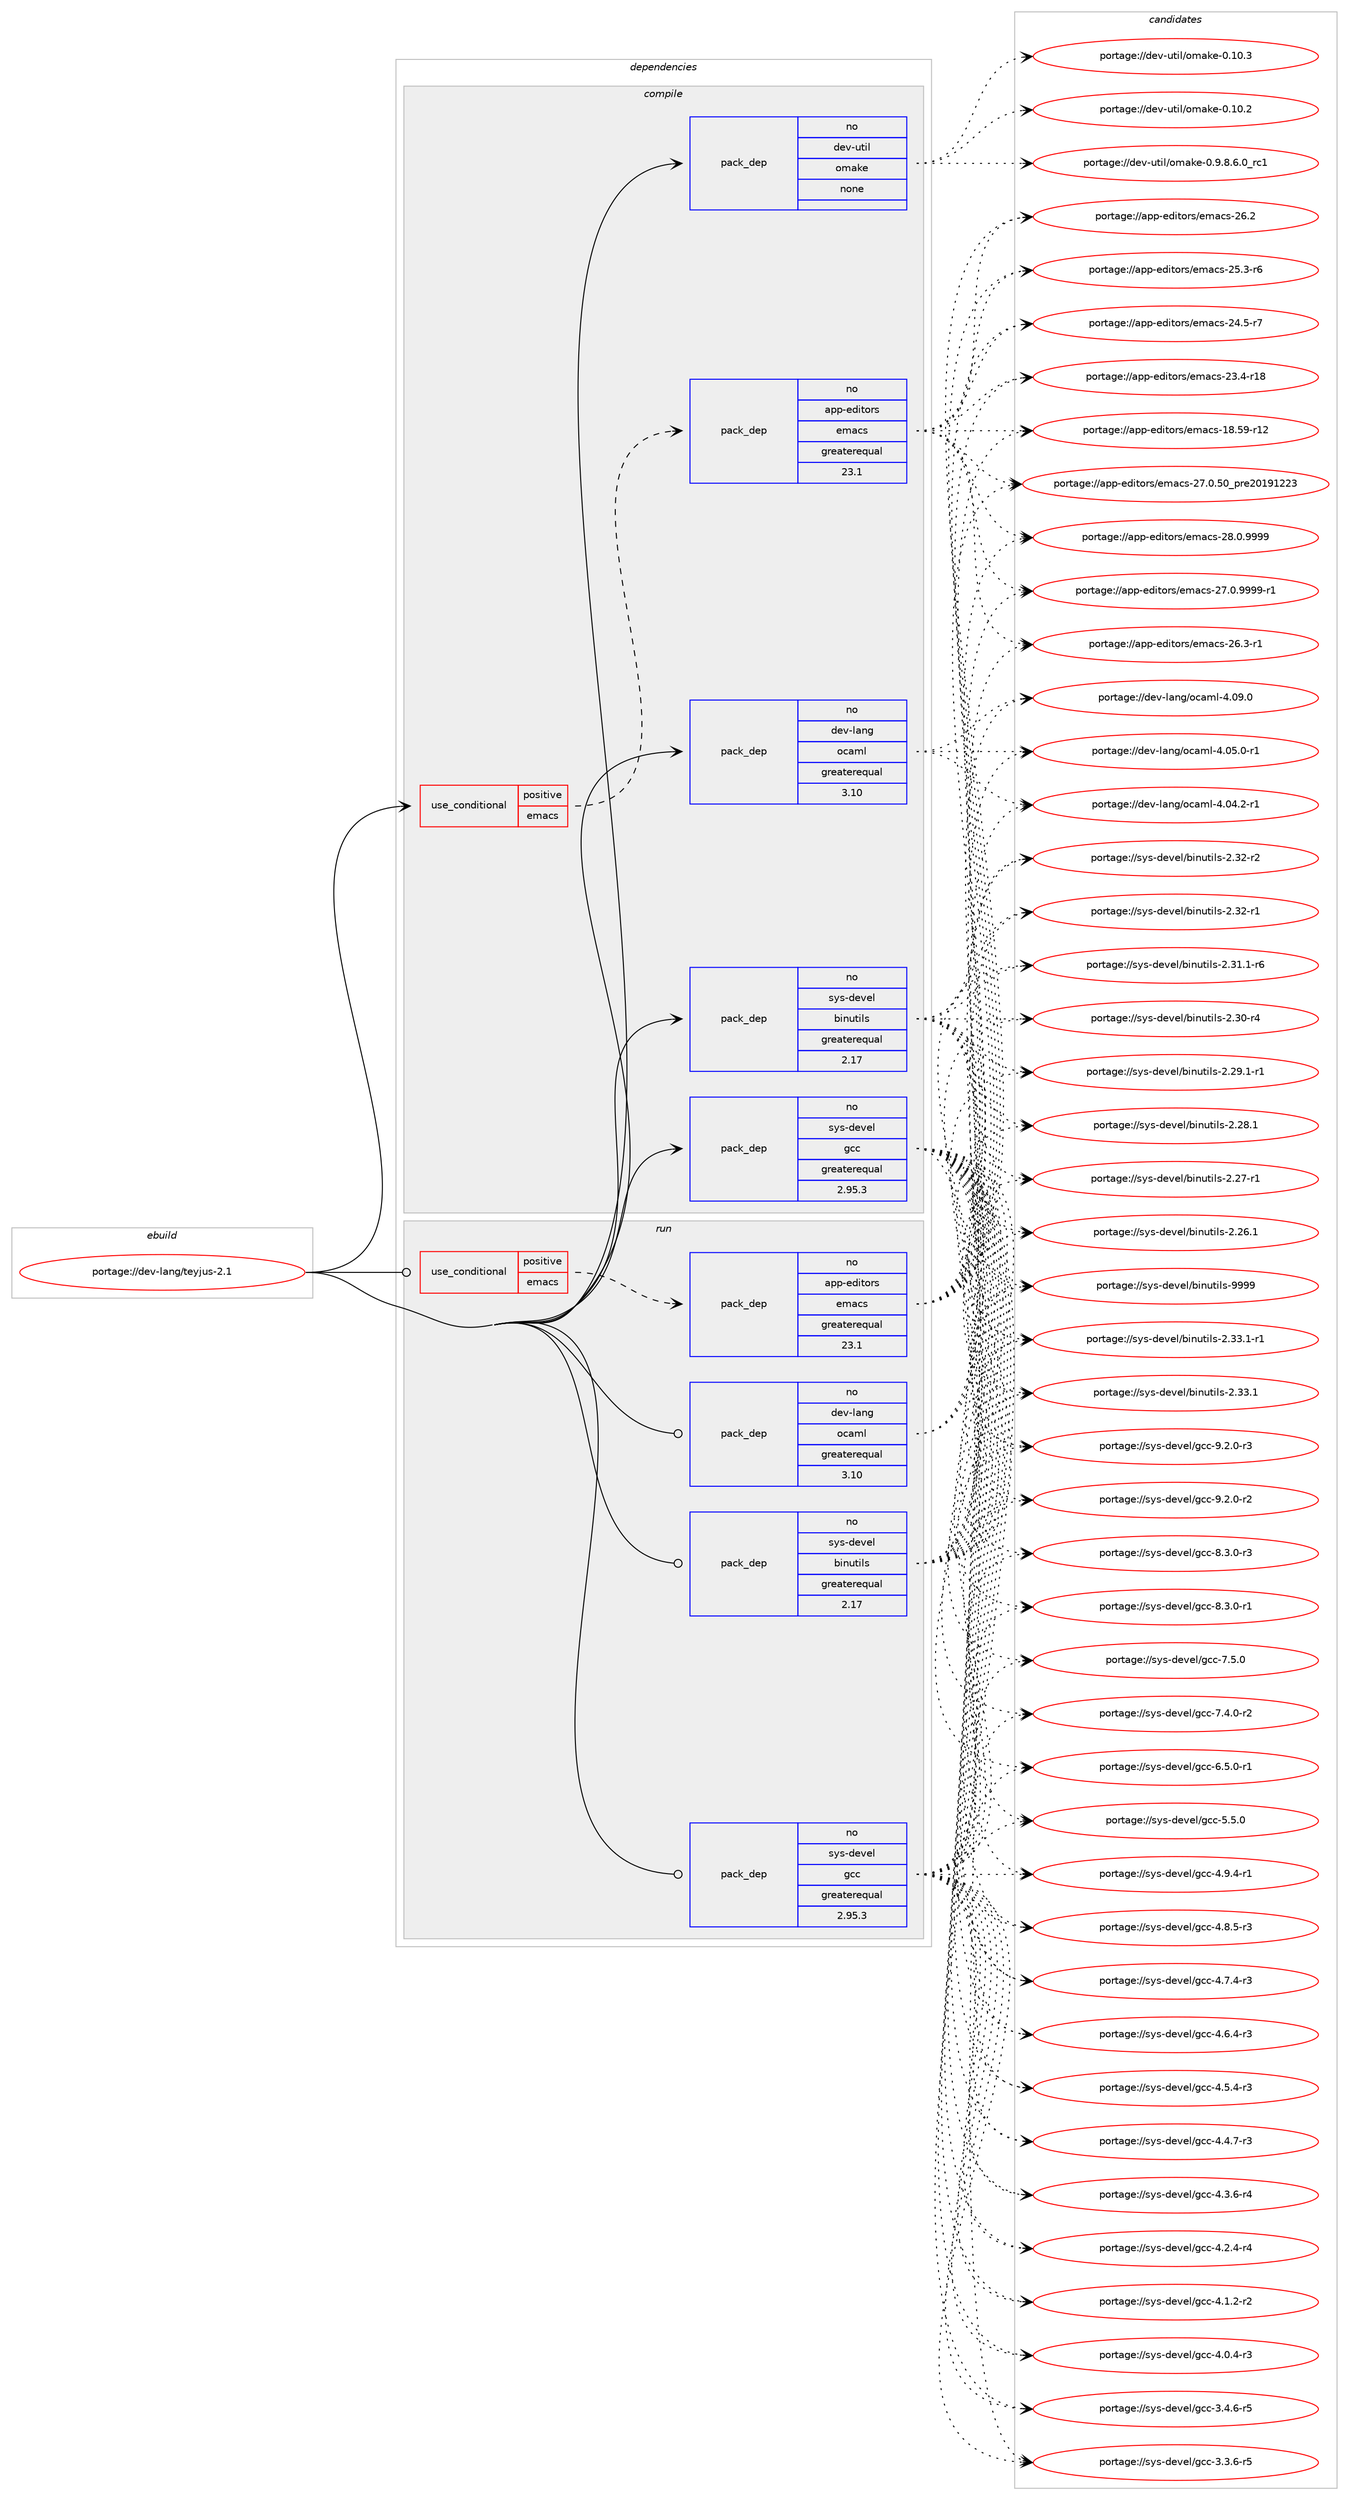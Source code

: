 digraph prolog {

# *************
# Graph options
# *************

newrank=true;
concentrate=true;
compound=true;
graph [rankdir=LR,fontname=Helvetica,fontsize=10,ranksep=1.5];#, ranksep=2.5, nodesep=0.2];
edge  [arrowhead=vee];
node  [fontname=Helvetica,fontsize=10];

# **********
# The ebuild
# **********

subgraph cluster_leftcol {
color=gray;
label=<<i>ebuild</i>>;
id [label="portage://dev-lang/teyjus-2.1", color=red, width=4, href="../dev-lang/teyjus-2.1.svg"];
}

# ****************
# The dependencies
# ****************

subgraph cluster_midcol {
color=gray;
label=<<i>dependencies</i>>;
subgraph cluster_compile {
fillcolor="#eeeeee";
style=filled;
label=<<i>compile</i>>;
subgraph cond126586 {
dependency517551 [label=<<TABLE BORDER="0" CELLBORDER="1" CELLSPACING="0" CELLPADDING="4"><TR><TD ROWSPAN="3" CELLPADDING="10">use_conditional</TD></TR><TR><TD>positive</TD></TR><TR><TD>emacs</TD></TR></TABLE>>, shape=none, color=red];
subgraph pack385565 {
dependency517552 [label=<<TABLE BORDER="0" CELLBORDER="1" CELLSPACING="0" CELLPADDING="4" WIDTH="220"><TR><TD ROWSPAN="6" CELLPADDING="30">pack_dep</TD></TR><TR><TD WIDTH="110">no</TD></TR><TR><TD>app-editors</TD></TR><TR><TD>emacs</TD></TR><TR><TD>greaterequal</TD></TR><TR><TD>23.1</TD></TR></TABLE>>, shape=none, color=blue];
}
dependency517551:e -> dependency517552:w [weight=20,style="dashed",arrowhead="vee"];
}
id:e -> dependency517551:w [weight=20,style="solid",arrowhead="vee"];
subgraph pack385566 {
dependency517553 [label=<<TABLE BORDER="0" CELLBORDER="1" CELLSPACING="0" CELLPADDING="4" WIDTH="220"><TR><TD ROWSPAN="6" CELLPADDING="30">pack_dep</TD></TR><TR><TD WIDTH="110">no</TD></TR><TR><TD>dev-lang</TD></TR><TR><TD>ocaml</TD></TR><TR><TD>greaterequal</TD></TR><TR><TD>3.10</TD></TR></TABLE>>, shape=none, color=blue];
}
id:e -> dependency517553:w [weight=20,style="solid",arrowhead="vee"];
subgraph pack385567 {
dependency517554 [label=<<TABLE BORDER="0" CELLBORDER="1" CELLSPACING="0" CELLPADDING="4" WIDTH="220"><TR><TD ROWSPAN="6" CELLPADDING="30">pack_dep</TD></TR><TR><TD WIDTH="110">no</TD></TR><TR><TD>dev-util</TD></TR><TR><TD>omake</TD></TR><TR><TD>none</TD></TR><TR><TD></TD></TR></TABLE>>, shape=none, color=blue];
}
id:e -> dependency517554:w [weight=20,style="solid",arrowhead="vee"];
subgraph pack385568 {
dependency517555 [label=<<TABLE BORDER="0" CELLBORDER="1" CELLSPACING="0" CELLPADDING="4" WIDTH="220"><TR><TD ROWSPAN="6" CELLPADDING="30">pack_dep</TD></TR><TR><TD WIDTH="110">no</TD></TR><TR><TD>sys-devel</TD></TR><TR><TD>binutils</TD></TR><TR><TD>greaterequal</TD></TR><TR><TD>2.17</TD></TR></TABLE>>, shape=none, color=blue];
}
id:e -> dependency517555:w [weight=20,style="solid",arrowhead="vee"];
subgraph pack385569 {
dependency517556 [label=<<TABLE BORDER="0" CELLBORDER="1" CELLSPACING="0" CELLPADDING="4" WIDTH="220"><TR><TD ROWSPAN="6" CELLPADDING="30">pack_dep</TD></TR><TR><TD WIDTH="110">no</TD></TR><TR><TD>sys-devel</TD></TR><TR><TD>gcc</TD></TR><TR><TD>greaterequal</TD></TR><TR><TD>2.95.3</TD></TR></TABLE>>, shape=none, color=blue];
}
id:e -> dependency517556:w [weight=20,style="solid",arrowhead="vee"];
}
subgraph cluster_compileandrun {
fillcolor="#eeeeee";
style=filled;
label=<<i>compile and run</i>>;
}
subgraph cluster_run {
fillcolor="#eeeeee";
style=filled;
label=<<i>run</i>>;
subgraph cond126587 {
dependency517557 [label=<<TABLE BORDER="0" CELLBORDER="1" CELLSPACING="0" CELLPADDING="4"><TR><TD ROWSPAN="3" CELLPADDING="10">use_conditional</TD></TR><TR><TD>positive</TD></TR><TR><TD>emacs</TD></TR></TABLE>>, shape=none, color=red];
subgraph pack385570 {
dependency517558 [label=<<TABLE BORDER="0" CELLBORDER="1" CELLSPACING="0" CELLPADDING="4" WIDTH="220"><TR><TD ROWSPAN="6" CELLPADDING="30">pack_dep</TD></TR><TR><TD WIDTH="110">no</TD></TR><TR><TD>app-editors</TD></TR><TR><TD>emacs</TD></TR><TR><TD>greaterequal</TD></TR><TR><TD>23.1</TD></TR></TABLE>>, shape=none, color=blue];
}
dependency517557:e -> dependency517558:w [weight=20,style="dashed",arrowhead="vee"];
}
id:e -> dependency517557:w [weight=20,style="solid",arrowhead="odot"];
subgraph pack385571 {
dependency517559 [label=<<TABLE BORDER="0" CELLBORDER="1" CELLSPACING="0" CELLPADDING="4" WIDTH="220"><TR><TD ROWSPAN="6" CELLPADDING="30">pack_dep</TD></TR><TR><TD WIDTH="110">no</TD></TR><TR><TD>dev-lang</TD></TR><TR><TD>ocaml</TD></TR><TR><TD>greaterequal</TD></TR><TR><TD>3.10</TD></TR></TABLE>>, shape=none, color=blue];
}
id:e -> dependency517559:w [weight=20,style="solid",arrowhead="odot"];
subgraph pack385572 {
dependency517560 [label=<<TABLE BORDER="0" CELLBORDER="1" CELLSPACING="0" CELLPADDING="4" WIDTH="220"><TR><TD ROWSPAN="6" CELLPADDING="30">pack_dep</TD></TR><TR><TD WIDTH="110">no</TD></TR><TR><TD>sys-devel</TD></TR><TR><TD>binutils</TD></TR><TR><TD>greaterequal</TD></TR><TR><TD>2.17</TD></TR></TABLE>>, shape=none, color=blue];
}
id:e -> dependency517560:w [weight=20,style="solid",arrowhead="odot"];
subgraph pack385573 {
dependency517561 [label=<<TABLE BORDER="0" CELLBORDER="1" CELLSPACING="0" CELLPADDING="4" WIDTH="220"><TR><TD ROWSPAN="6" CELLPADDING="30">pack_dep</TD></TR><TR><TD WIDTH="110">no</TD></TR><TR><TD>sys-devel</TD></TR><TR><TD>gcc</TD></TR><TR><TD>greaterequal</TD></TR><TR><TD>2.95.3</TD></TR></TABLE>>, shape=none, color=blue];
}
id:e -> dependency517561:w [weight=20,style="solid",arrowhead="odot"];
}
}

# **************
# The candidates
# **************

subgraph cluster_choices {
rank=same;
color=gray;
label=<<i>candidates</i>>;

subgraph choice385565 {
color=black;
nodesep=1;
choice971121124510110010511611111411547101109979911545505646484657575757 [label="portage://app-editors/emacs-28.0.9999", color=red, width=4,href="../app-editors/emacs-28.0.9999.svg"];
choice9711211245101100105116111114115471011099799115455055464846575757574511449 [label="portage://app-editors/emacs-27.0.9999-r1", color=red, width=4,href="../app-editors/emacs-27.0.9999-r1.svg"];
choice97112112451011001051161111141154710110997991154550554648465348951121141015048495749505051 [label="portage://app-editors/emacs-27.0.50_pre20191223", color=red, width=4,href="../app-editors/emacs-27.0.50_pre20191223.svg"];
choice971121124510110010511611111411547101109979911545505446514511449 [label="portage://app-editors/emacs-26.3-r1", color=red, width=4,href="../app-editors/emacs-26.3-r1.svg"];
choice97112112451011001051161111141154710110997991154550544650 [label="portage://app-editors/emacs-26.2", color=red, width=4,href="../app-editors/emacs-26.2.svg"];
choice971121124510110010511611111411547101109979911545505346514511454 [label="portage://app-editors/emacs-25.3-r6", color=red, width=4,href="../app-editors/emacs-25.3-r6.svg"];
choice971121124510110010511611111411547101109979911545505246534511455 [label="portage://app-editors/emacs-24.5-r7", color=red, width=4,href="../app-editors/emacs-24.5-r7.svg"];
choice97112112451011001051161111141154710110997991154550514652451144956 [label="portage://app-editors/emacs-23.4-r18", color=red, width=4,href="../app-editors/emacs-23.4-r18.svg"];
choice9711211245101100105116111114115471011099799115454956465357451144950 [label="portage://app-editors/emacs-18.59-r12", color=red, width=4,href="../app-editors/emacs-18.59-r12.svg"];
dependency517552:e -> choice971121124510110010511611111411547101109979911545505646484657575757:w [style=dotted,weight="100"];
dependency517552:e -> choice9711211245101100105116111114115471011099799115455055464846575757574511449:w [style=dotted,weight="100"];
dependency517552:e -> choice97112112451011001051161111141154710110997991154550554648465348951121141015048495749505051:w [style=dotted,weight="100"];
dependency517552:e -> choice971121124510110010511611111411547101109979911545505446514511449:w [style=dotted,weight="100"];
dependency517552:e -> choice97112112451011001051161111141154710110997991154550544650:w [style=dotted,weight="100"];
dependency517552:e -> choice971121124510110010511611111411547101109979911545505346514511454:w [style=dotted,weight="100"];
dependency517552:e -> choice971121124510110010511611111411547101109979911545505246534511455:w [style=dotted,weight="100"];
dependency517552:e -> choice97112112451011001051161111141154710110997991154550514652451144956:w [style=dotted,weight="100"];
dependency517552:e -> choice9711211245101100105116111114115471011099799115454956465357451144950:w [style=dotted,weight="100"];
}
subgraph choice385566 {
color=black;
nodesep=1;
choice100101118451089711010347111999710910845524648574648 [label="portage://dev-lang/ocaml-4.09.0", color=red, width=4,href="../dev-lang/ocaml-4.09.0.svg"];
choice1001011184510897110103471119997109108455246485346484511449 [label="portage://dev-lang/ocaml-4.05.0-r1", color=red, width=4,href="../dev-lang/ocaml-4.05.0-r1.svg"];
choice1001011184510897110103471119997109108455246485246504511449 [label="portage://dev-lang/ocaml-4.04.2-r1", color=red, width=4,href="../dev-lang/ocaml-4.04.2-r1.svg"];
dependency517553:e -> choice100101118451089711010347111999710910845524648574648:w [style=dotted,weight="100"];
dependency517553:e -> choice1001011184510897110103471119997109108455246485346484511449:w [style=dotted,weight="100"];
dependency517553:e -> choice1001011184510897110103471119997109108455246485246504511449:w [style=dotted,weight="100"];
}
subgraph choice385567 {
color=black;
nodesep=1;
choice10010111845117116105108471111099710710145484657465646544648951149949 [label="portage://dev-util/omake-0.9.8.6.0_rc1", color=red, width=4,href="../dev-util/omake-0.9.8.6.0_rc1.svg"];
choice10010111845117116105108471111099710710145484649484651 [label="portage://dev-util/omake-0.10.3", color=red, width=4,href="../dev-util/omake-0.10.3.svg"];
choice10010111845117116105108471111099710710145484649484650 [label="portage://dev-util/omake-0.10.2", color=red, width=4,href="../dev-util/omake-0.10.2.svg"];
dependency517554:e -> choice10010111845117116105108471111099710710145484657465646544648951149949:w [style=dotted,weight="100"];
dependency517554:e -> choice10010111845117116105108471111099710710145484649484651:w [style=dotted,weight="100"];
dependency517554:e -> choice10010111845117116105108471111099710710145484649484650:w [style=dotted,weight="100"];
}
subgraph choice385568 {
color=black;
nodesep=1;
choice1151211154510010111810110847981051101171161051081154557575757 [label="portage://sys-devel/binutils-9999", color=red, width=4,href="../sys-devel/binutils-9999.svg"];
choice115121115451001011181011084798105110117116105108115455046515146494511449 [label="portage://sys-devel/binutils-2.33.1-r1", color=red, width=4,href="../sys-devel/binutils-2.33.1-r1.svg"];
choice11512111545100101118101108479810511011711610510811545504651514649 [label="portage://sys-devel/binutils-2.33.1", color=red, width=4,href="../sys-devel/binutils-2.33.1.svg"];
choice11512111545100101118101108479810511011711610510811545504651504511450 [label="portage://sys-devel/binutils-2.32-r2", color=red, width=4,href="../sys-devel/binutils-2.32-r2.svg"];
choice11512111545100101118101108479810511011711610510811545504651504511449 [label="portage://sys-devel/binutils-2.32-r1", color=red, width=4,href="../sys-devel/binutils-2.32-r1.svg"];
choice115121115451001011181011084798105110117116105108115455046514946494511454 [label="portage://sys-devel/binutils-2.31.1-r6", color=red, width=4,href="../sys-devel/binutils-2.31.1-r6.svg"];
choice11512111545100101118101108479810511011711610510811545504651484511452 [label="portage://sys-devel/binutils-2.30-r4", color=red, width=4,href="../sys-devel/binutils-2.30-r4.svg"];
choice115121115451001011181011084798105110117116105108115455046505746494511449 [label="portage://sys-devel/binutils-2.29.1-r1", color=red, width=4,href="../sys-devel/binutils-2.29.1-r1.svg"];
choice11512111545100101118101108479810511011711610510811545504650564649 [label="portage://sys-devel/binutils-2.28.1", color=red, width=4,href="../sys-devel/binutils-2.28.1.svg"];
choice11512111545100101118101108479810511011711610510811545504650554511449 [label="portage://sys-devel/binutils-2.27-r1", color=red, width=4,href="../sys-devel/binutils-2.27-r1.svg"];
choice11512111545100101118101108479810511011711610510811545504650544649 [label="portage://sys-devel/binutils-2.26.1", color=red, width=4,href="../sys-devel/binutils-2.26.1.svg"];
dependency517555:e -> choice1151211154510010111810110847981051101171161051081154557575757:w [style=dotted,weight="100"];
dependency517555:e -> choice115121115451001011181011084798105110117116105108115455046515146494511449:w [style=dotted,weight="100"];
dependency517555:e -> choice11512111545100101118101108479810511011711610510811545504651514649:w [style=dotted,weight="100"];
dependency517555:e -> choice11512111545100101118101108479810511011711610510811545504651504511450:w [style=dotted,weight="100"];
dependency517555:e -> choice11512111545100101118101108479810511011711610510811545504651504511449:w [style=dotted,weight="100"];
dependency517555:e -> choice115121115451001011181011084798105110117116105108115455046514946494511454:w [style=dotted,weight="100"];
dependency517555:e -> choice11512111545100101118101108479810511011711610510811545504651484511452:w [style=dotted,weight="100"];
dependency517555:e -> choice115121115451001011181011084798105110117116105108115455046505746494511449:w [style=dotted,weight="100"];
dependency517555:e -> choice11512111545100101118101108479810511011711610510811545504650564649:w [style=dotted,weight="100"];
dependency517555:e -> choice11512111545100101118101108479810511011711610510811545504650554511449:w [style=dotted,weight="100"];
dependency517555:e -> choice11512111545100101118101108479810511011711610510811545504650544649:w [style=dotted,weight="100"];
}
subgraph choice385569 {
color=black;
nodesep=1;
choice115121115451001011181011084710399994557465046484511451 [label="portage://sys-devel/gcc-9.2.0-r3", color=red, width=4,href="../sys-devel/gcc-9.2.0-r3.svg"];
choice115121115451001011181011084710399994557465046484511450 [label="portage://sys-devel/gcc-9.2.0-r2", color=red, width=4,href="../sys-devel/gcc-9.2.0-r2.svg"];
choice115121115451001011181011084710399994556465146484511451 [label="portage://sys-devel/gcc-8.3.0-r3", color=red, width=4,href="../sys-devel/gcc-8.3.0-r3.svg"];
choice115121115451001011181011084710399994556465146484511449 [label="portage://sys-devel/gcc-8.3.0-r1", color=red, width=4,href="../sys-devel/gcc-8.3.0-r1.svg"];
choice11512111545100101118101108471039999455546534648 [label="portage://sys-devel/gcc-7.5.0", color=red, width=4,href="../sys-devel/gcc-7.5.0.svg"];
choice115121115451001011181011084710399994555465246484511450 [label="portage://sys-devel/gcc-7.4.0-r2", color=red, width=4,href="../sys-devel/gcc-7.4.0-r2.svg"];
choice115121115451001011181011084710399994554465346484511449 [label="portage://sys-devel/gcc-6.5.0-r1", color=red, width=4,href="../sys-devel/gcc-6.5.0-r1.svg"];
choice11512111545100101118101108471039999455346534648 [label="portage://sys-devel/gcc-5.5.0", color=red, width=4,href="../sys-devel/gcc-5.5.0.svg"];
choice115121115451001011181011084710399994552465746524511449 [label="portage://sys-devel/gcc-4.9.4-r1", color=red, width=4,href="../sys-devel/gcc-4.9.4-r1.svg"];
choice115121115451001011181011084710399994552465646534511451 [label="portage://sys-devel/gcc-4.8.5-r3", color=red, width=4,href="../sys-devel/gcc-4.8.5-r3.svg"];
choice115121115451001011181011084710399994552465546524511451 [label="portage://sys-devel/gcc-4.7.4-r3", color=red, width=4,href="../sys-devel/gcc-4.7.4-r3.svg"];
choice115121115451001011181011084710399994552465446524511451 [label="portage://sys-devel/gcc-4.6.4-r3", color=red, width=4,href="../sys-devel/gcc-4.6.4-r3.svg"];
choice115121115451001011181011084710399994552465346524511451 [label="portage://sys-devel/gcc-4.5.4-r3", color=red, width=4,href="../sys-devel/gcc-4.5.4-r3.svg"];
choice115121115451001011181011084710399994552465246554511451 [label="portage://sys-devel/gcc-4.4.7-r3", color=red, width=4,href="../sys-devel/gcc-4.4.7-r3.svg"];
choice115121115451001011181011084710399994552465146544511452 [label="portage://sys-devel/gcc-4.3.6-r4", color=red, width=4,href="../sys-devel/gcc-4.3.6-r4.svg"];
choice115121115451001011181011084710399994552465046524511452 [label="portage://sys-devel/gcc-4.2.4-r4", color=red, width=4,href="../sys-devel/gcc-4.2.4-r4.svg"];
choice115121115451001011181011084710399994552464946504511450 [label="portage://sys-devel/gcc-4.1.2-r2", color=red, width=4,href="../sys-devel/gcc-4.1.2-r2.svg"];
choice115121115451001011181011084710399994552464846524511451 [label="portage://sys-devel/gcc-4.0.4-r3", color=red, width=4,href="../sys-devel/gcc-4.0.4-r3.svg"];
choice115121115451001011181011084710399994551465246544511453 [label="portage://sys-devel/gcc-3.4.6-r5", color=red, width=4,href="../sys-devel/gcc-3.4.6-r5.svg"];
choice115121115451001011181011084710399994551465146544511453 [label="portage://sys-devel/gcc-3.3.6-r5", color=red, width=4,href="../sys-devel/gcc-3.3.6-r5.svg"];
dependency517556:e -> choice115121115451001011181011084710399994557465046484511451:w [style=dotted,weight="100"];
dependency517556:e -> choice115121115451001011181011084710399994557465046484511450:w [style=dotted,weight="100"];
dependency517556:e -> choice115121115451001011181011084710399994556465146484511451:w [style=dotted,weight="100"];
dependency517556:e -> choice115121115451001011181011084710399994556465146484511449:w [style=dotted,weight="100"];
dependency517556:e -> choice11512111545100101118101108471039999455546534648:w [style=dotted,weight="100"];
dependency517556:e -> choice115121115451001011181011084710399994555465246484511450:w [style=dotted,weight="100"];
dependency517556:e -> choice115121115451001011181011084710399994554465346484511449:w [style=dotted,weight="100"];
dependency517556:e -> choice11512111545100101118101108471039999455346534648:w [style=dotted,weight="100"];
dependency517556:e -> choice115121115451001011181011084710399994552465746524511449:w [style=dotted,weight="100"];
dependency517556:e -> choice115121115451001011181011084710399994552465646534511451:w [style=dotted,weight="100"];
dependency517556:e -> choice115121115451001011181011084710399994552465546524511451:w [style=dotted,weight="100"];
dependency517556:e -> choice115121115451001011181011084710399994552465446524511451:w [style=dotted,weight="100"];
dependency517556:e -> choice115121115451001011181011084710399994552465346524511451:w [style=dotted,weight="100"];
dependency517556:e -> choice115121115451001011181011084710399994552465246554511451:w [style=dotted,weight="100"];
dependency517556:e -> choice115121115451001011181011084710399994552465146544511452:w [style=dotted,weight="100"];
dependency517556:e -> choice115121115451001011181011084710399994552465046524511452:w [style=dotted,weight="100"];
dependency517556:e -> choice115121115451001011181011084710399994552464946504511450:w [style=dotted,weight="100"];
dependency517556:e -> choice115121115451001011181011084710399994552464846524511451:w [style=dotted,weight="100"];
dependency517556:e -> choice115121115451001011181011084710399994551465246544511453:w [style=dotted,weight="100"];
dependency517556:e -> choice115121115451001011181011084710399994551465146544511453:w [style=dotted,weight="100"];
}
subgraph choice385570 {
color=black;
nodesep=1;
choice971121124510110010511611111411547101109979911545505646484657575757 [label="portage://app-editors/emacs-28.0.9999", color=red, width=4,href="../app-editors/emacs-28.0.9999.svg"];
choice9711211245101100105116111114115471011099799115455055464846575757574511449 [label="portage://app-editors/emacs-27.0.9999-r1", color=red, width=4,href="../app-editors/emacs-27.0.9999-r1.svg"];
choice97112112451011001051161111141154710110997991154550554648465348951121141015048495749505051 [label="portage://app-editors/emacs-27.0.50_pre20191223", color=red, width=4,href="../app-editors/emacs-27.0.50_pre20191223.svg"];
choice971121124510110010511611111411547101109979911545505446514511449 [label="portage://app-editors/emacs-26.3-r1", color=red, width=4,href="../app-editors/emacs-26.3-r1.svg"];
choice97112112451011001051161111141154710110997991154550544650 [label="portage://app-editors/emacs-26.2", color=red, width=4,href="../app-editors/emacs-26.2.svg"];
choice971121124510110010511611111411547101109979911545505346514511454 [label="portage://app-editors/emacs-25.3-r6", color=red, width=4,href="../app-editors/emacs-25.3-r6.svg"];
choice971121124510110010511611111411547101109979911545505246534511455 [label="portage://app-editors/emacs-24.5-r7", color=red, width=4,href="../app-editors/emacs-24.5-r7.svg"];
choice97112112451011001051161111141154710110997991154550514652451144956 [label="portage://app-editors/emacs-23.4-r18", color=red, width=4,href="../app-editors/emacs-23.4-r18.svg"];
choice9711211245101100105116111114115471011099799115454956465357451144950 [label="portage://app-editors/emacs-18.59-r12", color=red, width=4,href="../app-editors/emacs-18.59-r12.svg"];
dependency517558:e -> choice971121124510110010511611111411547101109979911545505646484657575757:w [style=dotted,weight="100"];
dependency517558:e -> choice9711211245101100105116111114115471011099799115455055464846575757574511449:w [style=dotted,weight="100"];
dependency517558:e -> choice97112112451011001051161111141154710110997991154550554648465348951121141015048495749505051:w [style=dotted,weight="100"];
dependency517558:e -> choice971121124510110010511611111411547101109979911545505446514511449:w [style=dotted,weight="100"];
dependency517558:e -> choice97112112451011001051161111141154710110997991154550544650:w [style=dotted,weight="100"];
dependency517558:e -> choice971121124510110010511611111411547101109979911545505346514511454:w [style=dotted,weight="100"];
dependency517558:e -> choice971121124510110010511611111411547101109979911545505246534511455:w [style=dotted,weight="100"];
dependency517558:e -> choice97112112451011001051161111141154710110997991154550514652451144956:w [style=dotted,weight="100"];
dependency517558:e -> choice9711211245101100105116111114115471011099799115454956465357451144950:w [style=dotted,weight="100"];
}
subgraph choice385571 {
color=black;
nodesep=1;
choice100101118451089711010347111999710910845524648574648 [label="portage://dev-lang/ocaml-4.09.0", color=red, width=4,href="../dev-lang/ocaml-4.09.0.svg"];
choice1001011184510897110103471119997109108455246485346484511449 [label="portage://dev-lang/ocaml-4.05.0-r1", color=red, width=4,href="../dev-lang/ocaml-4.05.0-r1.svg"];
choice1001011184510897110103471119997109108455246485246504511449 [label="portage://dev-lang/ocaml-4.04.2-r1", color=red, width=4,href="../dev-lang/ocaml-4.04.2-r1.svg"];
dependency517559:e -> choice100101118451089711010347111999710910845524648574648:w [style=dotted,weight="100"];
dependency517559:e -> choice1001011184510897110103471119997109108455246485346484511449:w [style=dotted,weight="100"];
dependency517559:e -> choice1001011184510897110103471119997109108455246485246504511449:w [style=dotted,weight="100"];
}
subgraph choice385572 {
color=black;
nodesep=1;
choice1151211154510010111810110847981051101171161051081154557575757 [label="portage://sys-devel/binutils-9999", color=red, width=4,href="../sys-devel/binutils-9999.svg"];
choice115121115451001011181011084798105110117116105108115455046515146494511449 [label="portage://sys-devel/binutils-2.33.1-r1", color=red, width=4,href="../sys-devel/binutils-2.33.1-r1.svg"];
choice11512111545100101118101108479810511011711610510811545504651514649 [label="portage://sys-devel/binutils-2.33.1", color=red, width=4,href="../sys-devel/binutils-2.33.1.svg"];
choice11512111545100101118101108479810511011711610510811545504651504511450 [label="portage://sys-devel/binutils-2.32-r2", color=red, width=4,href="../sys-devel/binutils-2.32-r2.svg"];
choice11512111545100101118101108479810511011711610510811545504651504511449 [label="portage://sys-devel/binutils-2.32-r1", color=red, width=4,href="../sys-devel/binutils-2.32-r1.svg"];
choice115121115451001011181011084798105110117116105108115455046514946494511454 [label="portage://sys-devel/binutils-2.31.1-r6", color=red, width=4,href="../sys-devel/binutils-2.31.1-r6.svg"];
choice11512111545100101118101108479810511011711610510811545504651484511452 [label="portage://sys-devel/binutils-2.30-r4", color=red, width=4,href="../sys-devel/binutils-2.30-r4.svg"];
choice115121115451001011181011084798105110117116105108115455046505746494511449 [label="portage://sys-devel/binutils-2.29.1-r1", color=red, width=4,href="../sys-devel/binutils-2.29.1-r1.svg"];
choice11512111545100101118101108479810511011711610510811545504650564649 [label="portage://sys-devel/binutils-2.28.1", color=red, width=4,href="../sys-devel/binutils-2.28.1.svg"];
choice11512111545100101118101108479810511011711610510811545504650554511449 [label="portage://sys-devel/binutils-2.27-r1", color=red, width=4,href="../sys-devel/binutils-2.27-r1.svg"];
choice11512111545100101118101108479810511011711610510811545504650544649 [label="portage://sys-devel/binutils-2.26.1", color=red, width=4,href="../sys-devel/binutils-2.26.1.svg"];
dependency517560:e -> choice1151211154510010111810110847981051101171161051081154557575757:w [style=dotted,weight="100"];
dependency517560:e -> choice115121115451001011181011084798105110117116105108115455046515146494511449:w [style=dotted,weight="100"];
dependency517560:e -> choice11512111545100101118101108479810511011711610510811545504651514649:w [style=dotted,weight="100"];
dependency517560:e -> choice11512111545100101118101108479810511011711610510811545504651504511450:w [style=dotted,weight="100"];
dependency517560:e -> choice11512111545100101118101108479810511011711610510811545504651504511449:w [style=dotted,weight="100"];
dependency517560:e -> choice115121115451001011181011084798105110117116105108115455046514946494511454:w [style=dotted,weight="100"];
dependency517560:e -> choice11512111545100101118101108479810511011711610510811545504651484511452:w [style=dotted,weight="100"];
dependency517560:e -> choice115121115451001011181011084798105110117116105108115455046505746494511449:w [style=dotted,weight="100"];
dependency517560:e -> choice11512111545100101118101108479810511011711610510811545504650564649:w [style=dotted,weight="100"];
dependency517560:e -> choice11512111545100101118101108479810511011711610510811545504650554511449:w [style=dotted,weight="100"];
dependency517560:e -> choice11512111545100101118101108479810511011711610510811545504650544649:w [style=dotted,weight="100"];
}
subgraph choice385573 {
color=black;
nodesep=1;
choice115121115451001011181011084710399994557465046484511451 [label="portage://sys-devel/gcc-9.2.0-r3", color=red, width=4,href="../sys-devel/gcc-9.2.0-r3.svg"];
choice115121115451001011181011084710399994557465046484511450 [label="portage://sys-devel/gcc-9.2.0-r2", color=red, width=4,href="../sys-devel/gcc-9.2.0-r2.svg"];
choice115121115451001011181011084710399994556465146484511451 [label="portage://sys-devel/gcc-8.3.0-r3", color=red, width=4,href="../sys-devel/gcc-8.3.0-r3.svg"];
choice115121115451001011181011084710399994556465146484511449 [label="portage://sys-devel/gcc-8.3.0-r1", color=red, width=4,href="../sys-devel/gcc-8.3.0-r1.svg"];
choice11512111545100101118101108471039999455546534648 [label="portage://sys-devel/gcc-7.5.0", color=red, width=4,href="../sys-devel/gcc-7.5.0.svg"];
choice115121115451001011181011084710399994555465246484511450 [label="portage://sys-devel/gcc-7.4.0-r2", color=red, width=4,href="../sys-devel/gcc-7.4.0-r2.svg"];
choice115121115451001011181011084710399994554465346484511449 [label="portage://sys-devel/gcc-6.5.0-r1", color=red, width=4,href="../sys-devel/gcc-6.5.0-r1.svg"];
choice11512111545100101118101108471039999455346534648 [label="portage://sys-devel/gcc-5.5.0", color=red, width=4,href="../sys-devel/gcc-5.5.0.svg"];
choice115121115451001011181011084710399994552465746524511449 [label="portage://sys-devel/gcc-4.9.4-r1", color=red, width=4,href="../sys-devel/gcc-4.9.4-r1.svg"];
choice115121115451001011181011084710399994552465646534511451 [label="portage://sys-devel/gcc-4.8.5-r3", color=red, width=4,href="../sys-devel/gcc-4.8.5-r3.svg"];
choice115121115451001011181011084710399994552465546524511451 [label="portage://sys-devel/gcc-4.7.4-r3", color=red, width=4,href="../sys-devel/gcc-4.7.4-r3.svg"];
choice115121115451001011181011084710399994552465446524511451 [label="portage://sys-devel/gcc-4.6.4-r3", color=red, width=4,href="../sys-devel/gcc-4.6.4-r3.svg"];
choice115121115451001011181011084710399994552465346524511451 [label="portage://sys-devel/gcc-4.5.4-r3", color=red, width=4,href="../sys-devel/gcc-4.5.4-r3.svg"];
choice115121115451001011181011084710399994552465246554511451 [label="portage://sys-devel/gcc-4.4.7-r3", color=red, width=4,href="../sys-devel/gcc-4.4.7-r3.svg"];
choice115121115451001011181011084710399994552465146544511452 [label="portage://sys-devel/gcc-4.3.6-r4", color=red, width=4,href="../sys-devel/gcc-4.3.6-r4.svg"];
choice115121115451001011181011084710399994552465046524511452 [label="portage://sys-devel/gcc-4.2.4-r4", color=red, width=4,href="../sys-devel/gcc-4.2.4-r4.svg"];
choice115121115451001011181011084710399994552464946504511450 [label="portage://sys-devel/gcc-4.1.2-r2", color=red, width=4,href="../sys-devel/gcc-4.1.2-r2.svg"];
choice115121115451001011181011084710399994552464846524511451 [label="portage://sys-devel/gcc-4.0.4-r3", color=red, width=4,href="../sys-devel/gcc-4.0.4-r3.svg"];
choice115121115451001011181011084710399994551465246544511453 [label="portage://sys-devel/gcc-3.4.6-r5", color=red, width=4,href="../sys-devel/gcc-3.4.6-r5.svg"];
choice115121115451001011181011084710399994551465146544511453 [label="portage://sys-devel/gcc-3.3.6-r5", color=red, width=4,href="../sys-devel/gcc-3.3.6-r5.svg"];
dependency517561:e -> choice115121115451001011181011084710399994557465046484511451:w [style=dotted,weight="100"];
dependency517561:e -> choice115121115451001011181011084710399994557465046484511450:w [style=dotted,weight="100"];
dependency517561:e -> choice115121115451001011181011084710399994556465146484511451:w [style=dotted,weight="100"];
dependency517561:e -> choice115121115451001011181011084710399994556465146484511449:w [style=dotted,weight="100"];
dependency517561:e -> choice11512111545100101118101108471039999455546534648:w [style=dotted,weight="100"];
dependency517561:e -> choice115121115451001011181011084710399994555465246484511450:w [style=dotted,weight="100"];
dependency517561:e -> choice115121115451001011181011084710399994554465346484511449:w [style=dotted,weight="100"];
dependency517561:e -> choice11512111545100101118101108471039999455346534648:w [style=dotted,weight="100"];
dependency517561:e -> choice115121115451001011181011084710399994552465746524511449:w [style=dotted,weight="100"];
dependency517561:e -> choice115121115451001011181011084710399994552465646534511451:w [style=dotted,weight="100"];
dependency517561:e -> choice115121115451001011181011084710399994552465546524511451:w [style=dotted,weight="100"];
dependency517561:e -> choice115121115451001011181011084710399994552465446524511451:w [style=dotted,weight="100"];
dependency517561:e -> choice115121115451001011181011084710399994552465346524511451:w [style=dotted,weight="100"];
dependency517561:e -> choice115121115451001011181011084710399994552465246554511451:w [style=dotted,weight="100"];
dependency517561:e -> choice115121115451001011181011084710399994552465146544511452:w [style=dotted,weight="100"];
dependency517561:e -> choice115121115451001011181011084710399994552465046524511452:w [style=dotted,weight="100"];
dependency517561:e -> choice115121115451001011181011084710399994552464946504511450:w [style=dotted,weight="100"];
dependency517561:e -> choice115121115451001011181011084710399994552464846524511451:w [style=dotted,weight="100"];
dependency517561:e -> choice115121115451001011181011084710399994551465246544511453:w [style=dotted,weight="100"];
dependency517561:e -> choice115121115451001011181011084710399994551465146544511453:w [style=dotted,weight="100"];
}
}

}
